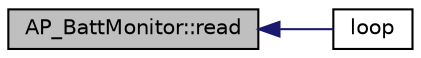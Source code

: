 digraph "AP_BattMonitor::read"
{
 // INTERACTIVE_SVG=YES
  edge [fontname="Helvetica",fontsize="10",labelfontname="Helvetica",labelfontsize="10"];
  node [fontname="Helvetica",fontsize="10",shape=record];
  rankdir="LR";
  Node1 [label="AP_BattMonitor::read",height=0.2,width=0.4,color="black", fillcolor="grey75", style="filled" fontcolor="black"];
  Node1 -> Node2 [dir="back",color="midnightblue",fontsize="10",style="solid",fontname="Helvetica"];
  Node2 [label="loop",height=0.2,width=0.4,color="black", fillcolor="white", style="filled",URL="$AP__BattMonitor__test_8pde.html#afe461d27b9c48d5921c00d521181f12f"];
}
